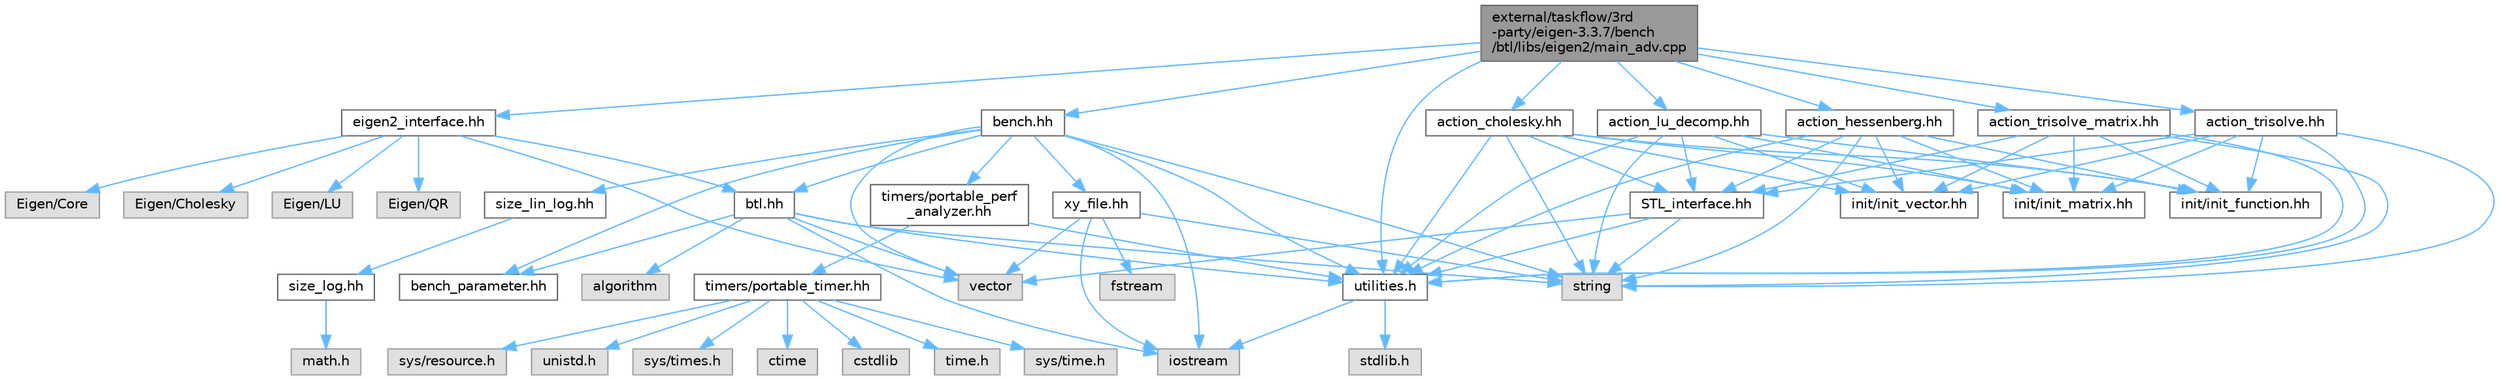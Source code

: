 digraph "external/taskflow/3rd-party/eigen-3.3.7/bench/btl/libs/eigen2/main_adv.cpp"
{
 // LATEX_PDF_SIZE
  bgcolor="transparent";
  edge [fontname=Helvetica,fontsize=10,labelfontname=Helvetica,labelfontsize=10];
  node [fontname=Helvetica,fontsize=10,shape=box,height=0.2,width=0.4];
  Node1 [id="Node000001",label="external/taskflow/3rd\l-party/eigen-3.3.7/bench\l/btl/libs/eigen2/main_adv.cpp",height=0.2,width=0.4,color="gray40", fillcolor="grey60", style="filled", fontcolor="black",tooltip=" "];
  Node1 -> Node2 [id="edge80_Node000001_Node000002",color="steelblue1",style="solid",tooltip=" "];
  Node2 [id="Node000002",label="utilities.h",height=0.2,width=0.4,color="grey40", fillcolor="white", style="filled",URL="$utilities_8h.html",tooltip=" "];
  Node2 -> Node3 [id="edge81_Node000002_Node000003",color="steelblue1",style="solid",tooltip=" "];
  Node3 [id="Node000003",label="stdlib.h",height=0.2,width=0.4,color="grey60", fillcolor="#E0E0E0", style="filled",tooltip=" "];
  Node2 -> Node4 [id="edge82_Node000002_Node000004",color="steelblue1",style="solid",tooltip=" "];
  Node4 [id="Node000004",label="iostream",height=0.2,width=0.4,color="grey60", fillcolor="#E0E0E0", style="filled",tooltip=" "];
  Node1 -> Node5 [id="edge83_Node000001_Node000005",color="steelblue1",style="solid",tooltip=" "];
  Node5 [id="Node000005",label="eigen2_interface.hh",height=0.2,width=0.4,color="grey40", fillcolor="white", style="filled",URL="$eigen2__interface_8hh.html",tooltip=" "];
  Node5 -> Node6 [id="edge84_Node000005_Node000006",color="steelblue1",style="solid",tooltip=" "];
  Node6 [id="Node000006",label="Eigen/Core",height=0.2,width=0.4,color="grey60", fillcolor="#E0E0E0", style="filled",tooltip=" "];
  Node5 -> Node7 [id="edge85_Node000005_Node000007",color="steelblue1",style="solid",tooltip=" "];
  Node7 [id="Node000007",label="Eigen/Cholesky",height=0.2,width=0.4,color="grey60", fillcolor="#E0E0E0", style="filled",tooltip=" "];
  Node5 -> Node8 [id="edge86_Node000005_Node000008",color="steelblue1",style="solid",tooltip=" "];
  Node8 [id="Node000008",label="Eigen/LU",height=0.2,width=0.4,color="grey60", fillcolor="#E0E0E0", style="filled",tooltip=" "];
  Node5 -> Node9 [id="edge87_Node000005_Node000009",color="steelblue1",style="solid",tooltip=" "];
  Node9 [id="Node000009",label="Eigen/QR",height=0.2,width=0.4,color="grey60", fillcolor="#E0E0E0", style="filled",tooltip=" "];
  Node5 -> Node10 [id="edge88_Node000005_Node000010",color="steelblue1",style="solid",tooltip=" "];
  Node10 [id="Node000010",label="vector",height=0.2,width=0.4,color="grey60", fillcolor="#E0E0E0", style="filled",tooltip=" "];
  Node5 -> Node11 [id="edge89_Node000005_Node000011",color="steelblue1",style="solid",tooltip=" "];
  Node11 [id="Node000011",label="btl.hh",height=0.2,width=0.4,color="grey40", fillcolor="white", style="filled",URL="$btl_8hh.html",tooltip=" "];
  Node11 -> Node12 [id="edge90_Node000011_Node000012",color="steelblue1",style="solid",tooltip=" "];
  Node12 [id="Node000012",label="bench_parameter.hh",height=0.2,width=0.4,color="grey40", fillcolor="white", style="filled",URL="$bench__parameter_8hh.html",tooltip=" "];
  Node11 -> Node4 [id="edge91_Node000011_Node000004",color="steelblue1",style="solid",tooltip=" "];
  Node11 -> Node13 [id="edge92_Node000011_Node000013",color="steelblue1",style="solid",tooltip=" "];
  Node13 [id="Node000013",label="algorithm",height=0.2,width=0.4,color="grey60", fillcolor="#E0E0E0", style="filled",tooltip=" "];
  Node11 -> Node10 [id="edge93_Node000011_Node000010",color="steelblue1",style="solid",tooltip=" "];
  Node11 -> Node14 [id="edge94_Node000011_Node000014",color="steelblue1",style="solid",tooltip=" "];
  Node14 [id="Node000014",label="string",height=0.2,width=0.4,color="grey60", fillcolor="#E0E0E0", style="filled",tooltip=" "];
  Node11 -> Node2 [id="edge95_Node000011_Node000002",color="steelblue1",style="solid",tooltip=" "];
  Node1 -> Node15 [id="edge96_Node000001_Node000015",color="steelblue1",style="solid",tooltip=" "];
  Node15 [id="Node000015",label="bench.hh",height=0.2,width=0.4,color="grey40", fillcolor="white", style="filled",URL="$bench_8hh.html",tooltip=" "];
  Node15 -> Node11 [id="edge97_Node000015_Node000011",color="steelblue1",style="solid",tooltip=" "];
  Node15 -> Node12 [id="edge98_Node000015_Node000012",color="steelblue1",style="solid",tooltip=" "];
  Node15 -> Node4 [id="edge99_Node000015_Node000004",color="steelblue1",style="solid",tooltip=" "];
  Node15 -> Node2 [id="edge100_Node000015_Node000002",color="steelblue1",style="solid",tooltip=" "];
  Node15 -> Node16 [id="edge101_Node000015_Node000016",color="steelblue1",style="solid",tooltip=" "];
  Node16 [id="Node000016",label="size_lin_log.hh",height=0.2,width=0.4,color="grey40", fillcolor="white", style="filled",URL="$size__lin__log_8hh.html",tooltip=" "];
  Node16 -> Node17 [id="edge102_Node000016_Node000017",color="steelblue1",style="solid",tooltip=" "];
  Node17 [id="Node000017",label="size_log.hh",height=0.2,width=0.4,color="grey40", fillcolor="white", style="filled",URL="$size__log_8hh.html",tooltip=" "];
  Node17 -> Node18 [id="edge103_Node000017_Node000018",color="steelblue1",style="solid",tooltip=" "];
  Node18 [id="Node000018",label="math.h",height=0.2,width=0.4,color="grey60", fillcolor="#E0E0E0", style="filled",tooltip=" "];
  Node15 -> Node19 [id="edge104_Node000015_Node000019",color="steelblue1",style="solid",tooltip=" "];
  Node19 [id="Node000019",label="xy_file.hh",height=0.2,width=0.4,color="grey40", fillcolor="white", style="filled",URL="$xy__file_8hh.html",tooltip=" "];
  Node19 -> Node20 [id="edge105_Node000019_Node000020",color="steelblue1",style="solid",tooltip=" "];
  Node20 [id="Node000020",label="fstream",height=0.2,width=0.4,color="grey60", fillcolor="#E0E0E0", style="filled",tooltip=" "];
  Node19 -> Node4 [id="edge106_Node000019_Node000004",color="steelblue1",style="solid",tooltip=" "];
  Node19 -> Node14 [id="edge107_Node000019_Node000014",color="steelblue1",style="solid",tooltip=" "];
  Node19 -> Node10 [id="edge108_Node000019_Node000010",color="steelblue1",style="solid",tooltip=" "];
  Node15 -> Node10 [id="edge109_Node000015_Node000010",color="steelblue1",style="solid",tooltip=" "];
  Node15 -> Node14 [id="edge110_Node000015_Node000014",color="steelblue1",style="solid",tooltip=" "];
  Node15 -> Node21 [id="edge111_Node000015_Node000021",color="steelblue1",style="solid",tooltip=" "];
  Node21 [id="Node000021",label="timers/portable_perf\l_analyzer.hh",height=0.2,width=0.4,color="grey40", fillcolor="white", style="filled",URL="$portable__perf__analyzer_8hh.html",tooltip=" "];
  Node21 -> Node2 [id="edge112_Node000021_Node000002",color="steelblue1",style="solid",tooltip=" "];
  Node21 -> Node22 [id="edge113_Node000021_Node000022",color="steelblue1",style="solid",tooltip=" "];
  Node22 [id="Node000022",label="timers/portable_timer.hh",height=0.2,width=0.4,color="grey40", fillcolor="white", style="filled",URL="$portable__timer_8hh.html",tooltip=" "];
  Node22 -> Node23 [id="edge114_Node000022_Node000023",color="steelblue1",style="solid",tooltip=" "];
  Node23 [id="Node000023",label="ctime",height=0.2,width=0.4,color="grey60", fillcolor="#E0E0E0", style="filled",tooltip=" "];
  Node22 -> Node24 [id="edge115_Node000022_Node000024",color="steelblue1",style="solid",tooltip=" "];
  Node24 [id="Node000024",label="cstdlib",height=0.2,width=0.4,color="grey60", fillcolor="#E0E0E0", style="filled",tooltip=" "];
  Node22 -> Node25 [id="edge116_Node000022_Node000025",color="steelblue1",style="solid",tooltip=" "];
  Node25 [id="Node000025",label="time.h",height=0.2,width=0.4,color="grey60", fillcolor="#E0E0E0", style="filled",tooltip=" "];
  Node22 -> Node26 [id="edge117_Node000022_Node000026",color="steelblue1",style="solid",tooltip=" "];
  Node26 [id="Node000026",label="sys/time.h",height=0.2,width=0.4,color="grey60", fillcolor="#E0E0E0", style="filled",tooltip=" "];
  Node22 -> Node27 [id="edge118_Node000022_Node000027",color="steelblue1",style="solid",tooltip=" "];
  Node27 [id="Node000027",label="sys/resource.h",height=0.2,width=0.4,color="grey60", fillcolor="#E0E0E0", style="filled",tooltip=" "];
  Node22 -> Node28 [id="edge119_Node000022_Node000028",color="steelblue1",style="solid",tooltip=" "];
  Node28 [id="Node000028",label="unistd.h",height=0.2,width=0.4,color="grey60", fillcolor="#E0E0E0", style="filled",tooltip=" "];
  Node22 -> Node29 [id="edge120_Node000022_Node000029",color="steelblue1",style="solid",tooltip=" "];
  Node29 [id="Node000029",label="sys/times.h",height=0.2,width=0.4,color="grey60", fillcolor="#E0E0E0", style="filled",tooltip=" "];
  Node1 -> Node30 [id="edge121_Node000001_Node000030",color="steelblue1",style="solid",tooltip=" "];
  Node30 [id="Node000030",label="action_trisolve.hh",height=0.2,width=0.4,color="grey40", fillcolor="white", style="filled",URL="$action__trisolve_8hh.html",tooltip=" "];
  Node30 -> Node2 [id="edge122_Node000030_Node000002",color="steelblue1",style="solid",tooltip=" "];
  Node30 -> Node31 [id="edge123_Node000030_Node000031",color="steelblue1",style="solid",tooltip=" "];
  Node31 [id="Node000031",label="STL_interface.hh",height=0.2,width=0.4,color="grey40", fillcolor="white", style="filled",URL="$_s_t_l__interface_8hh.html",tooltip=" "];
  Node31 -> Node14 [id="edge124_Node000031_Node000014",color="steelblue1",style="solid",tooltip=" "];
  Node31 -> Node10 [id="edge125_Node000031_Node000010",color="steelblue1",style="solid",tooltip=" "];
  Node31 -> Node2 [id="edge126_Node000031_Node000002",color="steelblue1",style="solid",tooltip=" "];
  Node30 -> Node14 [id="edge127_Node000030_Node000014",color="steelblue1",style="solid",tooltip=" "];
  Node30 -> Node32 [id="edge128_Node000030_Node000032",color="steelblue1",style="solid",tooltip=" "];
  Node32 [id="Node000032",label="init/init_function.hh",height=0.2,width=0.4,color="grey40", fillcolor="white", style="filled",URL="$init__function_8hh.html",tooltip=" "];
  Node30 -> Node33 [id="edge129_Node000030_Node000033",color="steelblue1",style="solid",tooltip=" "];
  Node33 [id="Node000033",label="init/init_vector.hh",height=0.2,width=0.4,color="grey40", fillcolor="white", style="filled",URL="$init__vector_8hh.html",tooltip=" "];
  Node30 -> Node34 [id="edge130_Node000030_Node000034",color="steelblue1",style="solid",tooltip=" "];
  Node34 [id="Node000034",label="init/init_matrix.hh",height=0.2,width=0.4,color="grey40", fillcolor="white", style="filled",URL="$init__matrix_8hh.html",tooltip=" "];
  Node1 -> Node35 [id="edge131_Node000001_Node000035",color="steelblue1",style="solid",tooltip=" "];
  Node35 [id="Node000035",label="action_trisolve_matrix.hh",height=0.2,width=0.4,color="grey40", fillcolor="white", style="filled",URL="$action__trisolve__matrix_8hh.html",tooltip=" "];
  Node35 -> Node2 [id="edge132_Node000035_Node000002",color="steelblue1",style="solid",tooltip=" "];
  Node35 -> Node31 [id="edge133_Node000035_Node000031",color="steelblue1",style="solid",tooltip=" "];
  Node35 -> Node14 [id="edge134_Node000035_Node000014",color="steelblue1",style="solid",tooltip=" "];
  Node35 -> Node32 [id="edge135_Node000035_Node000032",color="steelblue1",style="solid",tooltip=" "];
  Node35 -> Node33 [id="edge136_Node000035_Node000033",color="steelblue1",style="solid",tooltip=" "];
  Node35 -> Node34 [id="edge137_Node000035_Node000034",color="steelblue1",style="solid",tooltip=" "];
  Node1 -> Node36 [id="edge138_Node000001_Node000036",color="steelblue1",style="solid",tooltip=" "];
  Node36 [id="Node000036",label="action_cholesky.hh",height=0.2,width=0.4,color="grey40", fillcolor="white", style="filled",URL="$action__cholesky_8hh.html",tooltip=" "];
  Node36 -> Node2 [id="edge139_Node000036_Node000002",color="steelblue1",style="solid",tooltip=" "];
  Node36 -> Node31 [id="edge140_Node000036_Node000031",color="steelblue1",style="solid",tooltip=" "];
  Node36 -> Node14 [id="edge141_Node000036_Node000014",color="steelblue1",style="solid",tooltip=" "];
  Node36 -> Node32 [id="edge142_Node000036_Node000032",color="steelblue1",style="solid",tooltip=" "];
  Node36 -> Node33 [id="edge143_Node000036_Node000033",color="steelblue1",style="solid",tooltip=" "];
  Node36 -> Node34 [id="edge144_Node000036_Node000034",color="steelblue1",style="solid",tooltip=" "];
  Node1 -> Node37 [id="edge145_Node000001_Node000037",color="steelblue1",style="solid",tooltip=" "];
  Node37 [id="Node000037",label="action_hessenberg.hh",height=0.2,width=0.4,color="grey40", fillcolor="white", style="filled",URL="$action__hessenberg_8hh.html",tooltip=" "];
  Node37 -> Node2 [id="edge146_Node000037_Node000002",color="steelblue1",style="solid",tooltip=" "];
  Node37 -> Node31 [id="edge147_Node000037_Node000031",color="steelblue1",style="solid",tooltip=" "];
  Node37 -> Node14 [id="edge148_Node000037_Node000014",color="steelblue1",style="solid",tooltip=" "];
  Node37 -> Node32 [id="edge149_Node000037_Node000032",color="steelblue1",style="solid",tooltip=" "];
  Node37 -> Node33 [id="edge150_Node000037_Node000033",color="steelblue1",style="solid",tooltip=" "];
  Node37 -> Node34 [id="edge151_Node000037_Node000034",color="steelblue1",style="solid",tooltip=" "];
  Node1 -> Node38 [id="edge152_Node000001_Node000038",color="steelblue1",style="solid",tooltip=" "];
  Node38 [id="Node000038",label="action_lu_decomp.hh",height=0.2,width=0.4,color="grey40", fillcolor="white", style="filled",URL="$action__lu__decomp_8hh.html",tooltip=" "];
  Node38 -> Node2 [id="edge153_Node000038_Node000002",color="steelblue1",style="solid",tooltip=" "];
  Node38 -> Node31 [id="edge154_Node000038_Node000031",color="steelblue1",style="solid",tooltip=" "];
  Node38 -> Node14 [id="edge155_Node000038_Node000014",color="steelblue1",style="solid",tooltip=" "];
  Node38 -> Node32 [id="edge156_Node000038_Node000032",color="steelblue1",style="solid",tooltip=" "];
  Node38 -> Node33 [id="edge157_Node000038_Node000033",color="steelblue1",style="solid",tooltip=" "];
  Node38 -> Node34 [id="edge158_Node000038_Node000034",color="steelblue1",style="solid",tooltip=" "];
}
